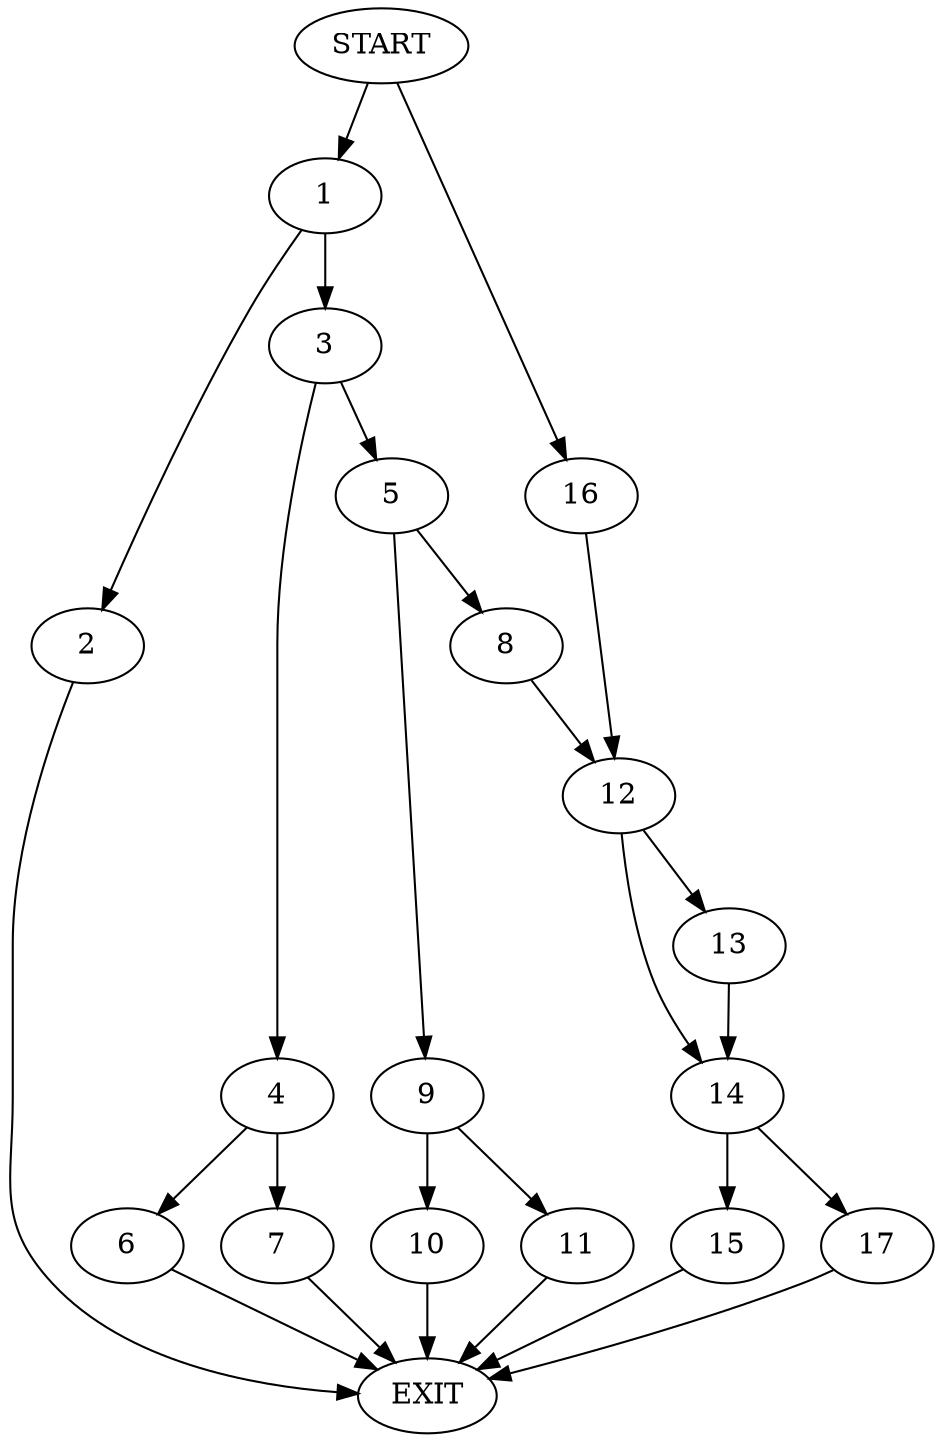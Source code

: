 digraph {
0 [label="START"]
18 [label="EXIT"]
0 -> 1
1 -> 2
1 -> 3
3 -> 4
3 -> 5
2 -> 18
4 -> 6
4 -> 7
5 -> 8
5 -> 9
7 -> 18
6 -> 18
9 -> 10
9 -> 11
8 -> 12
11 -> 18
10 -> 18
12 -> 13
12 -> 14
15 -> 18
0 -> 16
16 -> 12
17 -> 18
14 -> 17
14 -> 15
13 -> 14
}
